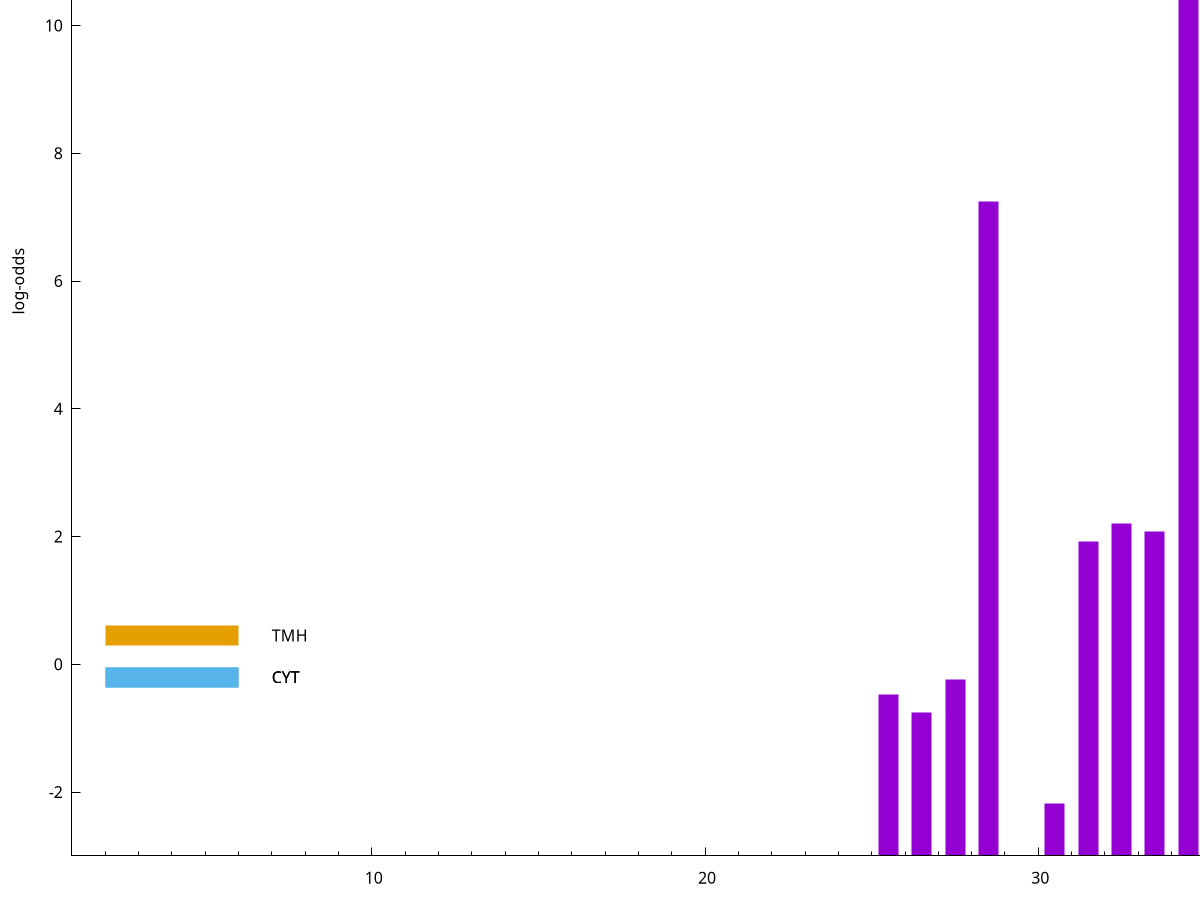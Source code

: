 set title "LipoP predictions for SRR5666568.gff"
set size 2., 1.4
set xrange [1:70] 
set mxtics 10
set yrange [-3:15]
set y2range [0:18]
set ylabel "log-odds"
set term postscript eps color solid "Helvetica" 30
set output "SRR5666568.gff33.eps"
set arrow from 2,12.9662 to 6,12.9662 nohead lt 1 lw 20
set label "SpI" at 7,12.9662
set arrow from 2,0.452494 to 6,0.452494 nohead lt 4 lw 20
set label "TMH" at 7,0.452494
set arrow from 2,-0.200913 to 6,-0.200913 nohead lt 3 lw 20
set label "CYT" at 7,-0.200913
set arrow from 2,-0.200913 to 6,-0.200913 nohead lt 3 lw 20
set label "CYT" at 7,-0.200913
set arrow from 2,12.9662 to 6,12.9662 nohead lt 1 lw 20
set label "SpI" at 7,12.9662
# NOTE: The scores below are the log-odds scores with the threshold
# NOTE: subtracted (a hack to make gnuplot make the histogram all
# NOTE: look nice).
plot "-" axes x1y2 title "" with impulses lt 1 lw 20
34.500000 15.935600
28.500000 10.253100
32.500000 5.204530
33.500000 5.079370
31.500000 4.927100
27.500000 2.756640
25.500000 2.520614
26.500000 2.245820
36.500000 1.053200
30.500000 0.817290
e
exit
